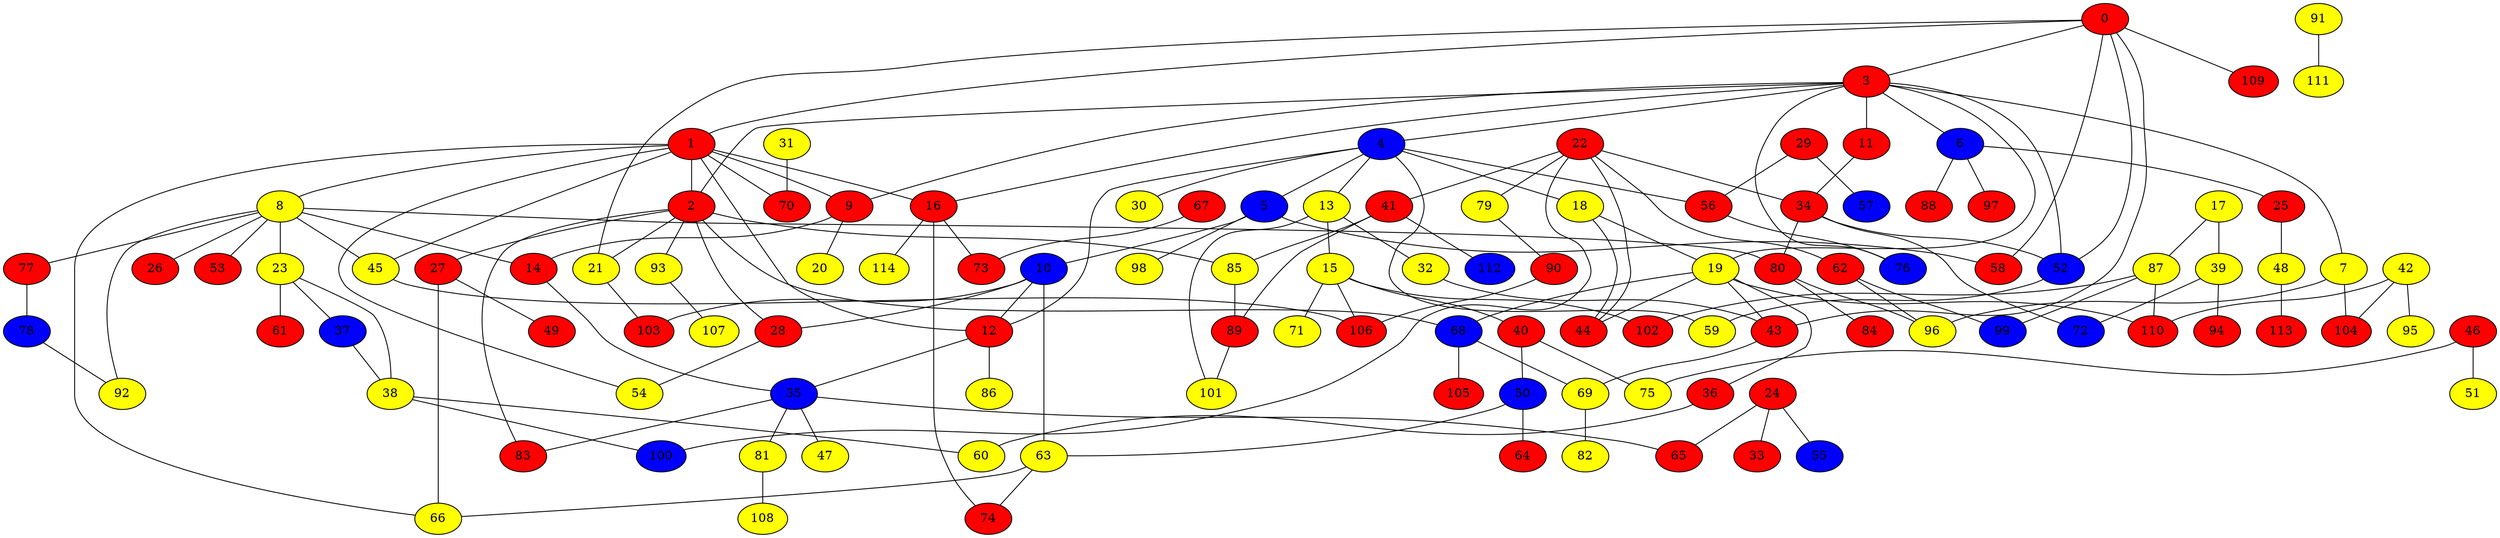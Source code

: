 graph {
0 [style = filled fillcolor = red];
1 [style = filled fillcolor = red];
2 [style = filled fillcolor = red];
3 [style = filled fillcolor = red];
4 [style = filled fillcolor = blue];
5 [style = filled fillcolor = blue];
6 [style = filled fillcolor = blue];
7 [style = filled fillcolor = yellow];
8 [style = filled fillcolor = yellow];
9 [style = filled fillcolor = red];
10 [style = filled fillcolor = blue];
11 [style = filled fillcolor = red];
12 [style = filled fillcolor = red];
13 [style = filled fillcolor = yellow];
14 [style = filled fillcolor = red];
15 [style = filled fillcolor = yellow];
16 [style = filled fillcolor = red];
17 [style = filled fillcolor = yellow];
18 [style = filled fillcolor = yellow];
19 [style = filled fillcolor = yellow];
20 [style = filled fillcolor = yellow];
21 [style = filled fillcolor = yellow];
22 [style = filled fillcolor = red];
23 [style = filled fillcolor = yellow];
24 [style = filled fillcolor = red];
25 [style = filled fillcolor = red];
26 [style = filled fillcolor = red];
27 [style = filled fillcolor = red];
28 [style = filled fillcolor = red];
29 [style = filled fillcolor = red];
30 [style = filled fillcolor = yellow];
31 [style = filled fillcolor = yellow];
32 [style = filled fillcolor = yellow];
33 [style = filled fillcolor = red];
34 [style = filled fillcolor = red];
35 [style = filled fillcolor = blue];
36 [style = filled fillcolor = red];
37 [style = filled fillcolor = blue];
38 [style = filled fillcolor = yellow];
39 [style = filled fillcolor = yellow];
40 [style = filled fillcolor = red];
41 [style = filled fillcolor = red];
42 [style = filled fillcolor = yellow];
43 [style = filled fillcolor = red];
44 [style = filled fillcolor = red];
45 [style = filled fillcolor = yellow];
46 [style = filled fillcolor = red];
47 [style = filled fillcolor = yellow];
48 [style = filled fillcolor = yellow];
49 [style = filled fillcolor = red];
50 [style = filled fillcolor = blue];
51 [style = filled fillcolor = yellow];
52 [style = filled fillcolor = blue];
53 [style = filled fillcolor = red];
54 [style = filled fillcolor = yellow];
55 [style = filled fillcolor = blue];
56 [style = filled fillcolor = red];
57 [style = filled fillcolor = blue];
58 [style = filled fillcolor = red];
59 [style = filled fillcolor = yellow];
60 [style = filled fillcolor = yellow];
61 [style = filled fillcolor = red];
62 [style = filled fillcolor = red];
63 [style = filled fillcolor = yellow];
64 [style = filled fillcolor = red];
65 [style = filled fillcolor = red];
66 [style = filled fillcolor = yellow];
67 [style = filled fillcolor = red];
68 [style = filled fillcolor = blue];
69 [style = filled fillcolor = yellow];
70 [style = filled fillcolor = red];
71 [style = filled fillcolor = yellow];
72 [style = filled fillcolor = blue];
73 [style = filled fillcolor = red];
74 [style = filled fillcolor = red];
75 [style = filled fillcolor = yellow];
76 [style = filled fillcolor = blue];
77 [style = filled fillcolor = red];
78 [style = filled fillcolor = blue];
79 [style = filled fillcolor = yellow];
80 [style = filled fillcolor = red];
81 [style = filled fillcolor = yellow];
82 [style = filled fillcolor = yellow];
83 [style = filled fillcolor = red];
84 [style = filled fillcolor = red];
85 [style = filled fillcolor = yellow];
86 [style = filled fillcolor = yellow];
87 [style = filled fillcolor = yellow];
88 [style = filled fillcolor = red];
89 [style = filled fillcolor = red];
90 [style = filled fillcolor = red];
91 [style = filled fillcolor = yellow];
92 [style = filled fillcolor = yellow];
93 [style = filled fillcolor = yellow];
94 [style = filled fillcolor = red];
95 [style = filled fillcolor = yellow];
96 [style = filled fillcolor = yellow];
97 [style = filled fillcolor = red];
98 [style = filled fillcolor = yellow];
99 [style = filled fillcolor = blue];
100 [style = filled fillcolor = blue];
101 [style = filled fillcolor = yellow];
102 [style = filled fillcolor = red];
103 [style = filled fillcolor = red];
104 [style = filled fillcolor = red];
105 [style = filled fillcolor = red];
106 [style = filled fillcolor = red];
107 [style = filled fillcolor = yellow];
108 [style = filled fillcolor = yellow];
109 [style = filled fillcolor = red];
110 [style = filled fillcolor = red];
111 [style = filled fillcolor = yellow];
112 [style = filled fillcolor = blue];
113 [style = filled fillcolor = red];
114 [style = filled fillcolor = yellow];
0 -- 43;
0 -- 21;
0 -- 3;
0 -- 1;
0 -- 52;
0 -- 58;
0 -- 109;
1 -- 2;
1 -- 8;
1 -- 9;
1 -- 12;
1 -- 16;
1 -- 45;
1 -- 54;
1 -- 66;
1 -- 70;
3 -- 2;
3 -- 4;
3 -- 6;
3 -- 7;
3 -- 9;
3 -- 11;
3 -- 16;
3 -- 19;
3 -- 52;
3 -- 76;
2 -- 21;
2 -- 27;
2 -- 28;
2 -- 68;
2 -- 83;
2 -- 85;
2 -- 93;
4 -- 5;
4 -- 12;
4 -- 13;
4 -- 18;
4 -- 30;
4 -- 56;
4 -- 59;
5 -- 10;
5 -- 58;
5 -- 98;
6 -- 25;
6 -- 88;
6 -- 97;
7 -- 96;
7 -- 104;
8 -- 14;
8 -- 23;
8 -- 26;
8 -- 45;
8 -- 53;
8 -- 77;
8 -- 80;
8 -- 92;
9 -- 14;
9 -- 20;
10 -- 12;
10 -- 28;
10 -- 63;
10 -- 103;
11 -- 34;
12 -- 35;
12 -- 86;
13 -- 15;
13 -- 32;
13 -- 101;
14 -- 35;
15 -- 40;
15 -- 71;
15 -- 102;
15 -- 106;
16 -- 73;
16 -- 74;
16 -- 114;
17 -- 39;
17 -- 87;
18 -- 19;
18 -- 44;
19 -- 36;
19 -- 43;
19 -- 44;
19 -- 68;
19 -- 110;
21 -- 103;
22 -- 34;
22 -- 41;
22 -- 44;
22 -- 62;
22 -- 79;
22 -- 100;
23 -- 37;
23 -- 38;
23 -- 61;
24 -- 33;
24 -- 55;
24 -- 65;
25 -- 48;
27 -- 49;
27 -- 66;
28 -- 54;
29 -- 56;
29 -- 57;
31 -- 70;
32 -- 43;
34 -- 52;
34 -- 72;
34 -- 80;
35 -- 47;
35 -- 65;
35 -- 81;
35 -- 83;
36 -- 60;
37 -- 38;
38 -- 60;
38 -- 100;
39 -- 72;
39 -- 94;
40 -- 50;
40 -- 75;
41 -- 85;
41 -- 89;
41 -- 112;
42 -- 95;
42 -- 104;
42 -- 110;
43 -- 69;
45 -- 106;
46 -- 51;
46 -- 75;
48 -- 113;
50 -- 63;
50 -- 64;
52 -- 59;
56 -- 76;
62 -- 96;
62 -- 99;
63 -- 66;
63 -- 74;
67 -- 73;
68 -- 69;
68 -- 105;
69 -- 82;
77 -- 78;
78 -- 92;
79 -- 90;
80 -- 84;
80 -- 96;
81 -- 108;
85 -- 89;
87 -- 99;
87 -- 102;
87 -- 110;
89 -- 101;
90 -- 106;
91 -- 111;
93 -- 107;
}
